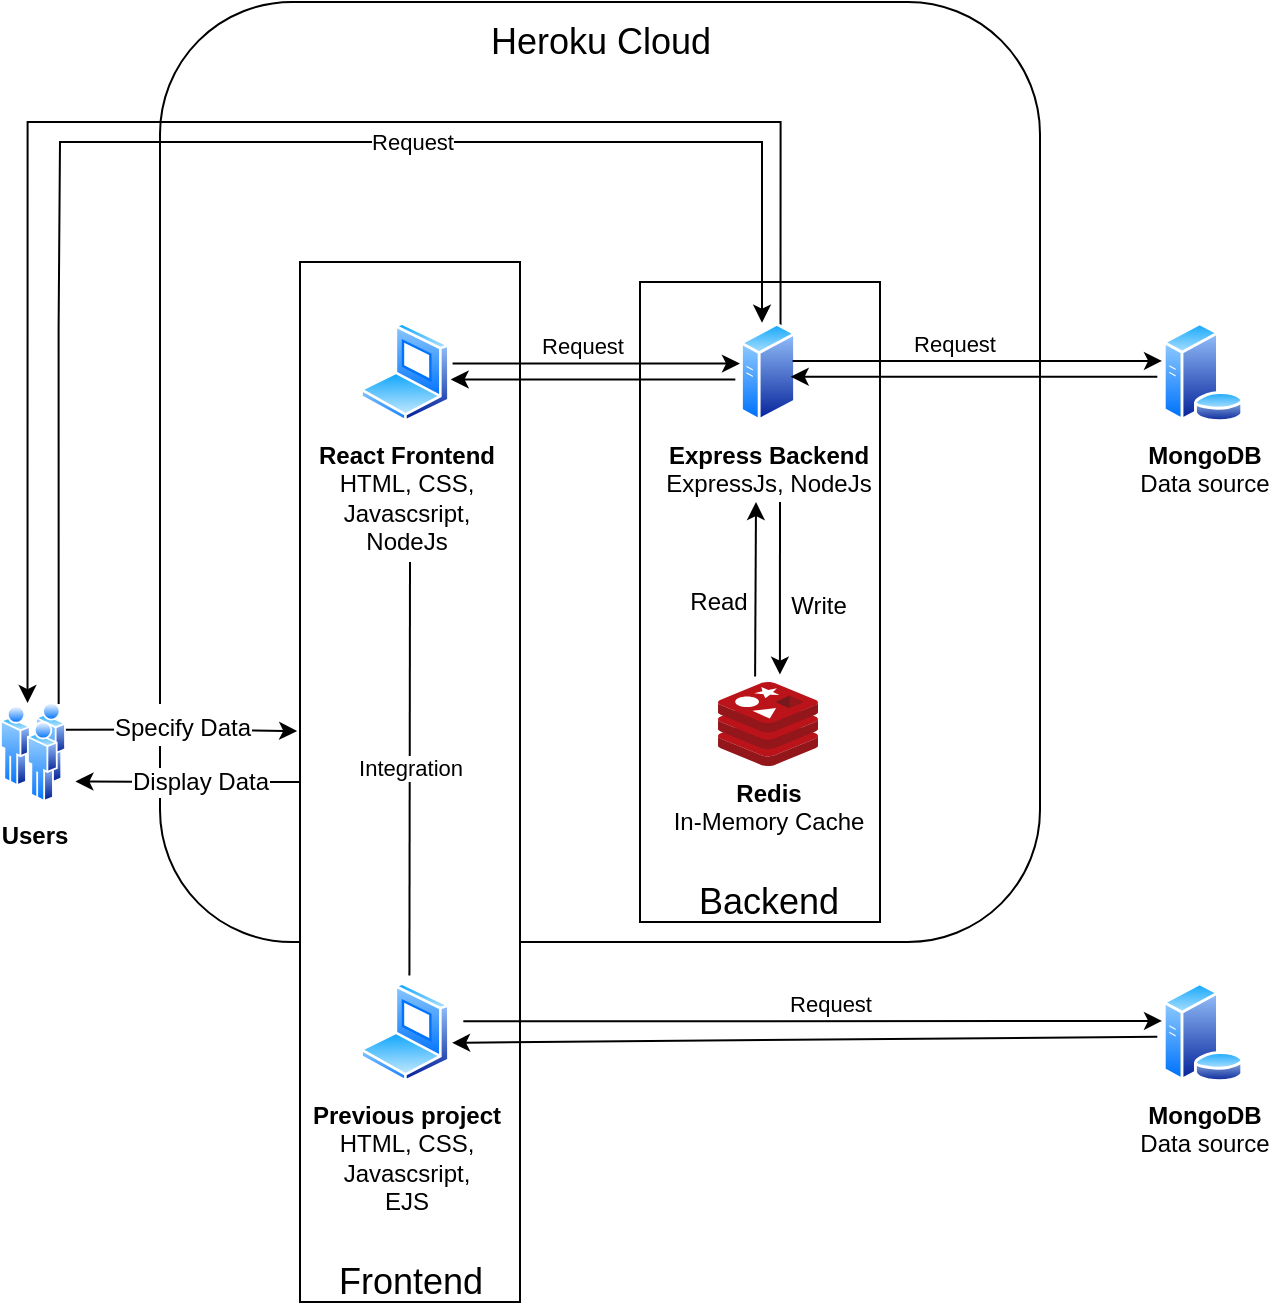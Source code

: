 <mxfile version="15.6.3" type="github">
  <diagram id="Qmdvzzo64UmUA-DOpO9y" name="Page-1">
    <mxGraphModel dx="1662" dy="794" grid="1" gridSize="10" guides="1" tooltips="1" connect="1" arrows="1" fold="1" page="1" pageScale="1" pageWidth="827" pageHeight="1169" math="0" shadow="0">
      <root>
        <mxCell id="0" />
        <mxCell id="1" parent="0" />
        <mxCell id="v8N_-eXZJlG59UUfPWSV-44" value="" style="rounded=1;whiteSpace=wrap;html=1;fontSize=12;" vertex="1" parent="1">
          <mxGeometry x="230" y="70" width="440" height="470" as="geometry" />
        </mxCell>
        <mxCell id="v8N_-eXZJlG59UUfPWSV-38" value="" style="rounded=0;whiteSpace=wrap;html=1;" vertex="1" parent="1">
          <mxGeometry x="470" y="210" width="120" height="320" as="geometry" />
        </mxCell>
        <mxCell id="v8N_-eXZJlG59UUfPWSV-46" style="edgeStyle=orthogonalEdgeStyle;rounded=0;orthogonalLoop=1;jettySize=auto;html=1;fontSize=18;entryX=1.143;entryY=0.794;entryDx=0;entryDy=0;entryPerimeter=0;" edge="1" parent="1" source="v8N_-eXZJlG59UUfPWSV-27" target="v8N_-eXZJlG59UUfPWSV-8">
          <mxGeometry relative="1" as="geometry">
            <mxPoint x="200" y="460" as="targetPoint" />
          </mxGeometry>
        </mxCell>
        <mxCell id="v8N_-eXZJlG59UUfPWSV-49" value="Display Data" style="edgeLabel;html=1;align=center;verticalAlign=middle;resizable=0;points=[];fontSize=12;" vertex="1" connectable="0" parent="v8N_-eXZJlG59UUfPWSV-46">
          <mxGeometry x="-0.102" relative="1" as="geometry">
            <mxPoint as="offset" />
          </mxGeometry>
        </mxCell>
        <mxCell id="v8N_-eXZJlG59UUfPWSV-27" value="" style="rounded=0;whiteSpace=wrap;html=1;" vertex="1" parent="1">
          <mxGeometry x="300" y="200" width="110" height="520" as="geometry" />
        </mxCell>
        <mxCell id="v8N_-eXZJlG59UUfPWSV-3" value="&lt;b&gt;MongoDB&lt;/b&gt;&lt;br&gt;Data source" style="aspect=fixed;perimeter=ellipsePerimeter;html=1;align=center;shadow=0;dashed=0;spacingTop=3;image;image=img/lib/active_directory/database_server.svg;" vertex="1" parent="1">
          <mxGeometry x="731" y="230" width="41" height="50" as="geometry" />
        </mxCell>
        <mxCell id="v8N_-eXZJlG59UUfPWSV-4" value="&lt;b&gt;Redis&lt;/b&gt;&lt;br&gt;In-Memory Cache" style="sketch=0;aspect=fixed;html=1;points=[];align=center;image;fontSize=12;image=img/lib/mscae/Cache_Redis_Product.svg;" vertex="1" parent="1">
          <mxGeometry x="509" y="410" width="50" height="42" as="geometry" />
        </mxCell>
        <mxCell id="v8N_-eXZJlG59UUfPWSV-25" style="edgeStyle=orthogonalEdgeStyle;rounded=0;orthogonalLoop=1;jettySize=auto;html=1;exitX=0.75;exitY=0;exitDx=0;exitDy=0;entryX=0.417;entryY=0.011;entryDx=0;entryDy=0;entryPerimeter=0;" edge="1" parent="1" source="v8N_-eXZJlG59UUfPWSV-6" target="v8N_-eXZJlG59UUfPWSV-8">
          <mxGeometry relative="1" as="geometry">
            <Array as="points">
              <mxPoint x="540" y="130" />
              <mxPoint x="164" y="130" />
            </Array>
          </mxGeometry>
        </mxCell>
        <mxCell id="v8N_-eXZJlG59UUfPWSV-6" value="&lt;b&gt;Express Backend&lt;br&gt;&lt;/b&gt;ExpressJs, NodeJs" style="aspect=fixed;perimeter=ellipsePerimeter;html=1;align=center;shadow=0;dashed=0;spacingTop=3;image;image=img/lib/active_directory/generic_server.svg;" vertex="1" parent="1">
          <mxGeometry x="520" y="230" width="28.0" height="50" as="geometry" />
        </mxCell>
        <mxCell id="v8N_-eXZJlG59UUfPWSV-7" value="&lt;b&gt;React Frontend&lt;/b&gt;&lt;br&gt;HTML, CSS,&lt;br&gt;Javascsript,&lt;br&gt;NodeJs" style="aspect=fixed;perimeter=ellipsePerimeter;html=1;align=center;shadow=0;dashed=0;spacingTop=3;image;image=img/lib/active_directory/laptop_client.svg;" vertex="1" parent="1">
          <mxGeometry x="330" y="230" width="45" height="50" as="geometry" />
        </mxCell>
        <mxCell id="v8N_-eXZJlG59UUfPWSV-24" value="Request" style="edgeStyle=orthogonalEdgeStyle;rounded=0;orthogonalLoop=1;jettySize=auto;html=1;exitX=0.889;exitY=0.02;exitDx=0;exitDy=0;entryX=0.393;entryY=0.007;entryDx=0;entryDy=0;entryPerimeter=0;exitPerimeter=0;" edge="1" parent="1" source="v8N_-eXZJlG59UUfPWSV-8" target="v8N_-eXZJlG59UUfPWSV-6">
          <mxGeometry x="0.266" relative="1" as="geometry">
            <Array as="points">
              <mxPoint x="179" y="233" />
              <mxPoint x="180" y="233" />
              <mxPoint x="180" y="140" />
              <mxPoint x="531" y="140" />
            </Array>
            <mxPoint as="offset" />
          </mxGeometry>
        </mxCell>
        <mxCell id="v8N_-eXZJlG59UUfPWSV-47" style="edgeStyle=orthogonalEdgeStyle;rounded=0;orthogonalLoop=1;jettySize=auto;html=1;exitX=1;exitY=0.25;exitDx=0;exitDy=0;entryX=-0.013;entryY=0.451;entryDx=0;entryDy=0;entryPerimeter=0;fontSize=18;" edge="1" parent="1" source="v8N_-eXZJlG59UUfPWSV-8" target="v8N_-eXZJlG59UUfPWSV-27">
          <mxGeometry relative="1" as="geometry" />
        </mxCell>
        <mxCell id="v8N_-eXZJlG59UUfPWSV-48" value="&lt;font style=&quot;font-size: 12px&quot;&gt;Specify Data&lt;/font&gt;" style="edgeLabel;html=1;align=center;verticalAlign=middle;resizable=0;points=[];fontSize=18;" vertex="1" connectable="0" parent="v8N_-eXZJlG59UUfPWSV-47">
          <mxGeometry x="0.169" y="1" relative="1" as="geometry">
            <mxPoint x="-9" y="-3" as="offset" />
          </mxGeometry>
        </mxCell>
        <mxCell id="v8N_-eXZJlG59UUfPWSV-8" value="&lt;b&gt;Users&lt;/b&gt;" style="aspect=fixed;perimeter=ellipsePerimeter;html=1;align=center;shadow=0;dashed=0;spacingTop=3;image;image=img/lib/active_directory/users.svg;" vertex="1" parent="1">
          <mxGeometry x="150" y="420" width="33" height="50" as="geometry" />
        </mxCell>
        <mxCell id="v8N_-eXZJlG59UUfPWSV-10" value="" style="endArrow=classic;html=1;rounded=0;entryX=0;entryY=0.389;entryDx=0;entryDy=0;entryPerimeter=0;exitX=0.939;exitY=0.389;exitDx=0;exitDy=0;exitPerimeter=0;" edge="1" parent="1" source="v8N_-eXZJlG59UUfPWSV-6" target="v8N_-eXZJlG59UUfPWSV-3">
          <mxGeometry width="50" height="50" relative="1" as="geometry">
            <mxPoint x="560" y="250" as="sourcePoint" />
            <mxPoint x="600" y="320" as="targetPoint" />
          </mxGeometry>
        </mxCell>
        <mxCell id="v8N_-eXZJlG59UUfPWSV-11" value="Request" style="edgeLabel;html=1;align=center;verticalAlign=middle;resizable=0;points=[];" vertex="1" connectable="0" parent="v8N_-eXZJlG59UUfPWSV-10">
          <mxGeometry x="-0.214" relative="1" as="geometry">
            <mxPoint x="8" y="-9" as="offset" />
          </mxGeometry>
        </mxCell>
        <mxCell id="v8N_-eXZJlG59UUfPWSV-12" value="" style="endArrow=classic;html=1;rounded=0;exitX=-0.057;exitY=0.547;exitDx=0;exitDy=0;exitPerimeter=0;entryX=0.905;entryY=0.547;entryDx=0;entryDy=0;entryPerimeter=0;" edge="1" parent="1" source="v8N_-eXZJlG59UUfPWSV-3" target="v8N_-eXZJlG59UUfPWSV-6">
          <mxGeometry width="50" height="50" relative="1" as="geometry">
            <mxPoint x="610" y="350" as="sourcePoint" />
            <mxPoint x="660" y="300" as="targetPoint" />
          </mxGeometry>
        </mxCell>
        <mxCell id="v8N_-eXZJlG59UUfPWSV-13" value="" style="endArrow=classic;html=1;rounded=0;entryX=0;entryY=0.389;entryDx=0;entryDy=0;entryPerimeter=0;exitX=0.939;exitY=0.389;exitDx=0;exitDy=0;exitPerimeter=0;" edge="1" parent="1">
          <mxGeometry width="50" height="50" relative="1" as="geometry">
            <mxPoint x="376.292" y="250.81" as="sourcePoint" />
            <mxPoint x="520" y="250.81" as="targetPoint" />
          </mxGeometry>
        </mxCell>
        <mxCell id="v8N_-eXZJlG59UUfPWSV-14" value="Request" style="edgeLabel;html=1;align=center;verticalAlign=middle;resizable=0;points=[];" vertex="1" connectable="0" parent="v8N_-eXZJlG59UUfPWSV-13">
          <mxGeometry x="-0.214" relative="1" as="geometry">
            <mxPoint x="8" y="-9" as="offset" />
          </mxGeometry>
        </mxCell>
        <mxCell id="v8N_-eXZJlG59UUfPWSV-15" value="" style="endArrow=classic;html=1;rounded=0;exitX=-0.057;exitY=0.547;exitDx=0;exitDy=0;exitPerimeter=0;entryX=0.905;entryY=0.547;entryDx=0;entryDy=0;entryPerimeter=0;" edge="1" parent="1">
          <mxGeometry width="50" height="50" relative="1" as="geometry">
            <mxPoint x="517.663" y="258.71" as="sourcePoint" />
            <mxPoint x="375.34" y="258.71" as="targetPoint" />
          </mxGeometry>
        </mxCell>
        <mxCell id="v8N_-eXZJlG59UUfPWSV-19" value="" style="endArrow=classic;html=1;rounded=0;entryX=0.619;entryY=-0.088;entryDx=0;entryDy=0;entryPerimeter=0;" edge="1" parent="1" target="v8N_-eXZJlG59UUfPWSV-4">
          <mxGeometry width="50" height="50" relative="1" as="geometry">
            <mxPoint x="540" y="320" as="sourcePoint" />
            <mxPoint x="539" y="380" as="targetPoint" />
          </mxGeometry>
        </mxCell>
        <mxCell id="v8N_-eXZJlG59UUfPWSV-42" value="&lt;font style=&quot;font-size: 12px&quot;&gt;Write&lt;/font&gt;" style="edgeLabel;html=1;align=center;verticalAlign=middle;resizable=0;points=[];fontSize=18;" vertex="1" connectable="0" parent="v8N_-eXZJlG59UUfPWSV-19">
          <mxGeometry x="0.205" y="2" relative="1" as="geometry">
            <mxPoint x="17" y="-2" as="offset" />
          </mxGeometry>
        </mxCell>
        <mxCell id="v8N_-eXZJlG59UUfPWSV-20" value="" style="endArrow=classic;html=1;rounded=0;exitX=0.371;exitY=-0.066;exitDx=0;exitDy=0;exitPerimeter=0;" edge="1" parent="1" source="v8N_-eXZJlG59UUfPWSV-4">
          <mxGeometry width="50" height="50" relative="1" as="geometry">
            <mxPoint x="520" y="370" as="sourcePoint" />
            <mxPoint x="528" y="320" as="targetPoint" />
          </mxGeometry>
        </mxCell>
        <mxCell id="v8N_-eXZJlG59UUfPWSV-43" value="Read" style="edgeLabel;html=1;align=center;verticalAlign=middle;resizable=0;points=[];fontSize=12;" vertex="1" connectable="0" parent="v8N_-eXZJlG59UUfPWSV-20">
          <mxGeometry x="-0.108" y="1" relative="1" as="geometry">
            <mxPoint x="-18" y="2" as="offset" />
          </mxGeometry>
        </mxCell>
        <mxCell id="v8N_-eXZJlG59UUfPWSV-28" value="&lt;b&gt;Previous project&lt;br&gt;&lt;/b&gt;HTML, CSS,&lt;br&gt;Javascsript,&lt;br&gt;EJS" style="aspect=fixed;perimeter=ellipsePerimeter;html=1;align=center;shadow=0;dashed=0;spacingTop=3;image;image=img/lib/active_directory/laptop_client.svg;" vertex="1" parent="1">
          <mxGeometry x="330" y="560" width="45" height="50" as="geometry" />
        </mxCell>
        <mxCell id="v8N_-eXZJlG59UUfPWSV-32" value="Integration" style="endArrow=none;html=1;rounded=0;exitX=0.549;exitY=-0.065;exitDx=0;exitDy=0;exitPerimeter=0;" edge="1" parent="1" source="v8N_-eXZJlG59UUfPWSV-28">
          <mxGeometry width="50" height="50" relative="1" as="geometry">
            <mxPoint x="640" y="420" as="sourcePoint" />
            <mxPoint x="355" y="350" as="targetPoint" />
          </mxGeometry>
        </mxCell>
        <mxCell id="v8N_-eXZJlG59UUfPWSV-34" value="&lt;b&gt;MongoDB&lt;/b&gt;&lt;br&gt;Data source" style="aspect=fixed;perimeter=ellipsePerimeter;html=1;align=center;shadow=0;dashed=0;spacingTop=3;image;image=img/lib/active_directory/database_server.svg;" vertex="1" parent="1">
          <mxGeometry x="731" y="560" width="41" height="50" as="geometry" />
        </mxCell>
        <mxCell id="v8N_-eXZJlG59UUfPWSV-35" value="" style="endArrow=classic;html=1;rounded=0;entryX=0;entryY=0.389;entryDx=0;entryDy=0;entryPerimeter=0;exitX=1.148;exitY=0.393;exitDx=0;exitDy=0;exitPerimeter=0;" edge="1" parent="1" target="v8N_-eXZJlG59UUfPWSV-34" source="v8N_-eXZJlG59UUfPWSV-28">
          <mxGeometry width="50" height="50" relative="1" as="geometry">
            <mxPoint x="546.292" y="529.45" as="sourcePoint" />
            <mxPoint x="600" y="600" as="targetPoint" />
          </mxGeometry>
        </mxCell>
        <mxCell id="v8N_-eXZJlG59UUfPWSV-36" value="Request" style="edgeLabel;html=1;align=center;verticalAlign=middle;resizable=0;points=[];" vertex="1" connectable="0" parent="v8N_-eXZJlG59UUfPWSV-35">
          <mxGeometry x="-0.214" relative="1" as="geometry">
            <mxPoint x="46" y="-9" as="offset" />
          </mxGeometry>
        </mxCell>
        <mxCell id="v8N_-eXZJlG59UUfPWSV-37" value="" style="endArrow=classic;html=1;rounded=0;exitX=-0.057;exitY=0.547;exitDx=0;exitDy=0;exitPerimeter=0;entryX=1.023;entryY=0.608;entryDx=0;entryDy=0;entryPerimeter=0;" edge="1" parent="1" source="v8N_-eXZJlG59UUfPWSV-34" target="v8N_-eXZJlG59UUfPWSV-28">
          <mxGeometry width="50" height="50" relative="1" as="geometry">
            <mxPoint x="610" y="630" as="sourcePoint" />
            <mxPoint x="380" y="537" as="targetPoint" />
          </mxGeometry>
        </mxCell>
        <mxCell id="v8N_-eXZJlG59UUfPWSV-40" value="&lt;font style=&quot;font-size: 18px&quot;&gt;Frontend&lt;/font&gt;" style="text;html=1;align=center;verticalAlign=middle;resizable=0;points=[];autosize=1;strokeColor=none;fillColor=none;" vertex="1" parent="1">
          <mxGeometry x="310" y="700" width="90" height="20" as="geometry" />
        </mxCell>
        <mxCell id="v8N_-eXZJlG59UUfPWSV-41" value="&lt;font style=&quot;font-size: 18px&quot;&gt;Backend&lt;/font&gt;" style="text;html=1;align=center;verticalAlign=middle;resizable=0;points=[];autosize=1;strokeColor=none;fillColor=none;" vertex="1" parent="1">
          <mxGeometry x="489" y="510" width="90" height="20" as="geometry" />
        </mxCell>
        <mxCell id="v8N_-eXZJlG59UUfPWSV-45" value="&lt;font style=&quot;font-size: 18px&quot;&gt;Heroku Cloud&lt;/font&gt;" style="text;html=1;align=center;verticalAlign=middle;resizable=0;points=[];autosize=1;strokeColor=none;fillColor=none;fontSize=12;" vertex="1" parent="1">
          <mxGeometry x="385" y="80" width="130" height="20" as="geometry" />
        </mxCell>
      </root>
    </mxGraphModel>
  </diagram>
</mxfile>
